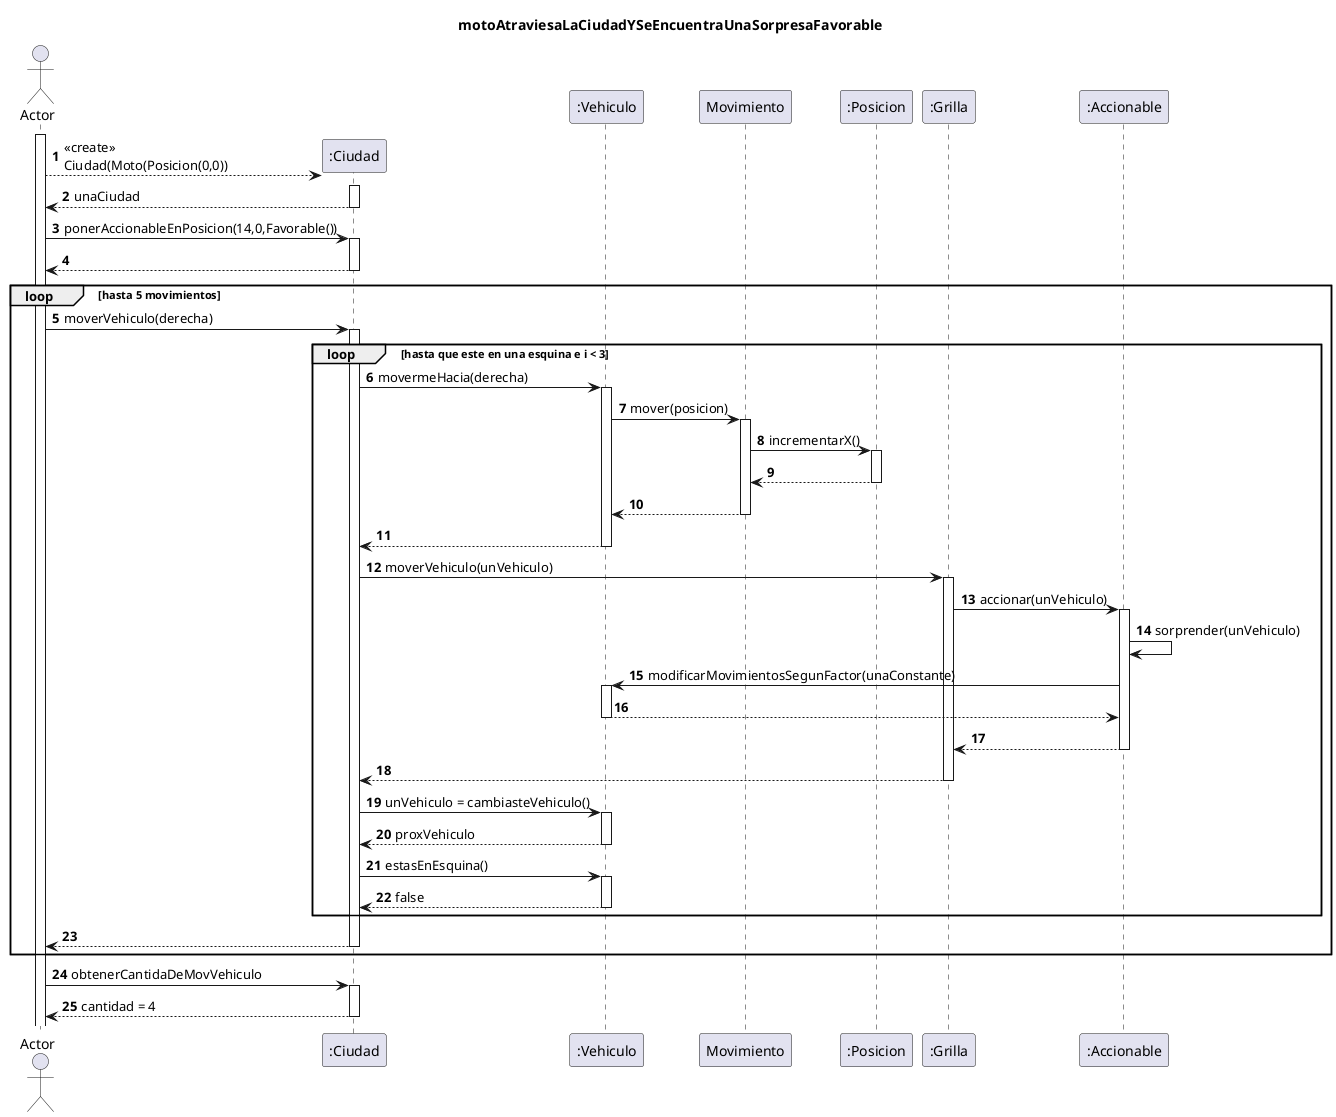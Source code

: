 @startuml
'https://plantuml.com/sequence-diagram

autonumber
title motoAtraviesaLaCiudadYSeEncuentraUnaSorpresaFavorable

actor Actor

Actor++

create ":Ciudad"
Actor --> ":Ciudad"++:<<create>>\nCiudad(Moto(Posicion(0,0))
Actor <-- ":Ciudad"--: unaCiudad

Actor -> ":Ciudad"++:ponerAccionableEnPosicion(14,0,Favorable())
Actor <-- ":Ciudad"--


loop hasta 5 movimientos
Actor -> ":Ciudad"++:moverVehiculo(derecha)

loop hasta que este en una esquina e i < 3
":Ciudad"->":Vehiculo"++:movermeHacia(derecha)
":Vehiculo" -> "Movimiento"++:mover(posicion)
"Movimiento" -> ":Posicion"++:incrementarX()
"Movimiento" <-- ":Posicion"--
":Vehiculo" <-- "Movimiento"--
":Ciudad"<-- ":Vehiculo"--
":Ciudad" -> ":Grilla"++:moverVehiculo(unVehiculo)
":Grilla" -> ":Accionable"++:accionar(unVehiculo)
":Accionable" -> ":Accionable":sorprender(unVehiculo)
":Accionable" -> ":Vehiculo"++:modificarMovimientosSegunFactor(unaConstante)
":Accionable" <-- ":Vehiculo"--
":Grilla" <-- ":Accionable"--
":Ciudad" <-- ":Grilla"--
":Ciudad" -> ":Vehiculo"++:unVehiculo = cambiasteVehiculo()
":Ciudad" <-- ":Vehiculo"--:proxVehiculo
":Ciudad" -> ":Vehiculo"++:estasEnEsquina()
":Ciudad" <-- ":Vehiculo"--: false
end loop

Actor <-- ":Ciudad"--
end loop
Actor -> ":Ciudad"++:obtenerCantidaDeMovVehiculo
Actor <-- ":Ciudad"--:cantidad = 4

@enduml